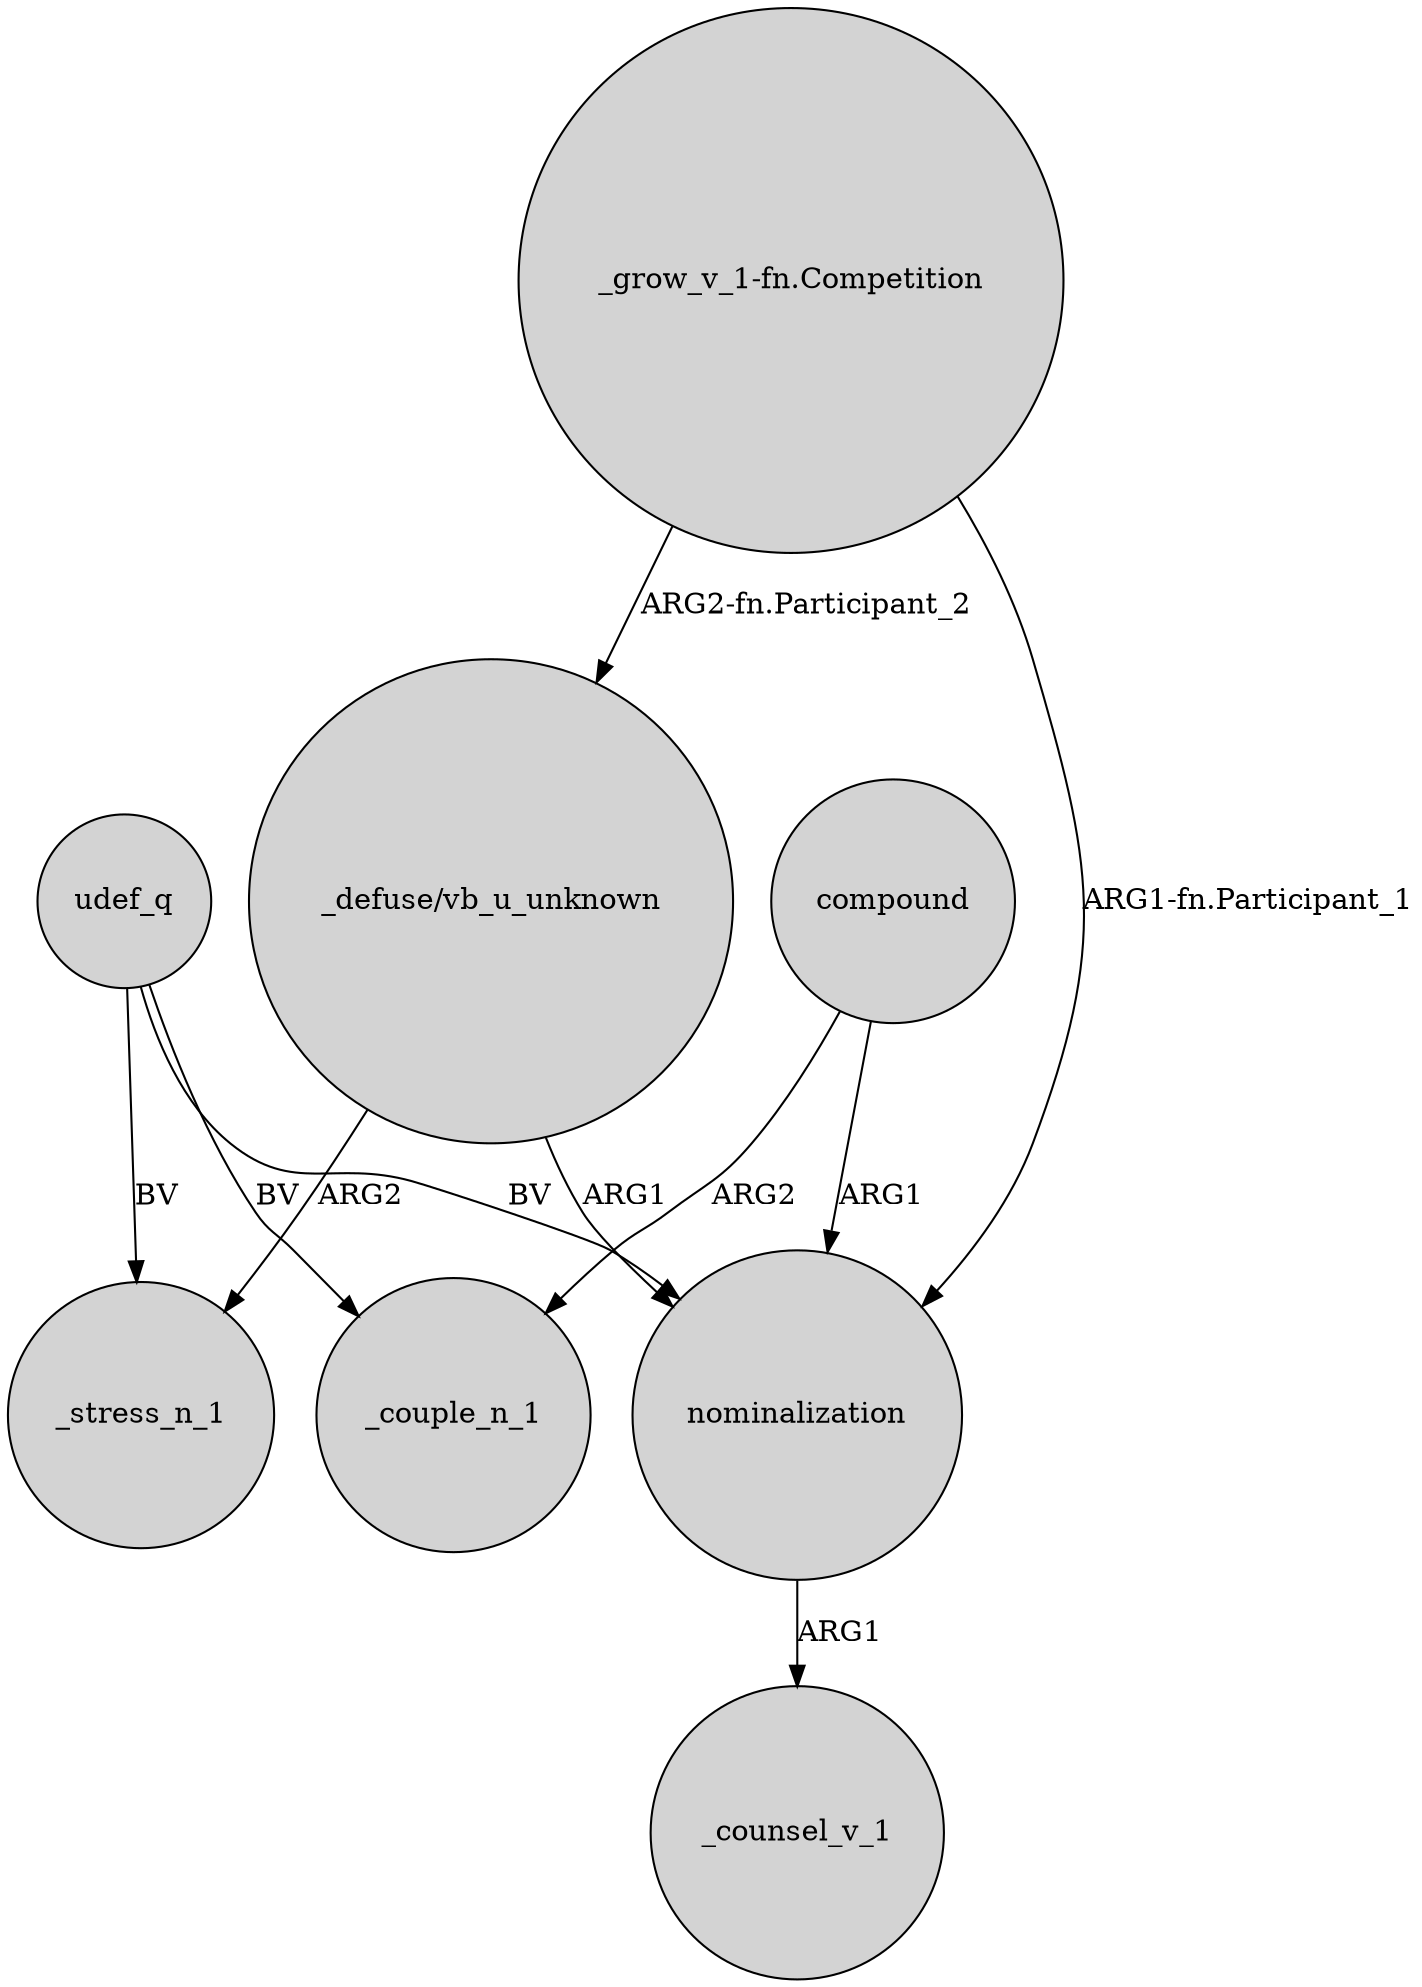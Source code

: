 digraph {
	node [shape=circle style=filled]
	"_grow_v_1-fn.Competition" -> nominalization [label="ARG1-fn.Participant_1"]
	"_defuse/vb_u_unknown" -> _stress_n_1 [label=ARG2]
	"_grow_v_1-fn.Competition" -> "_defuse/vb_u_unknown" [label="ARG2-fn.Participant_2"]
	udef_q -> _stress_n_1 [label=BV]
	compound -> _couple_n_1 [label=ARG2]
	compound -> nominalization [label=ARG1]
	nominalization -> _counsel_v_1 [label=ARG1]
	"_defuse/vb_u_unknown" -> nominalization [label=ARG1]
	udef_q -> nominalization [label=BV]
	udef_q -> _couple_n_1 [label=BV]
}
